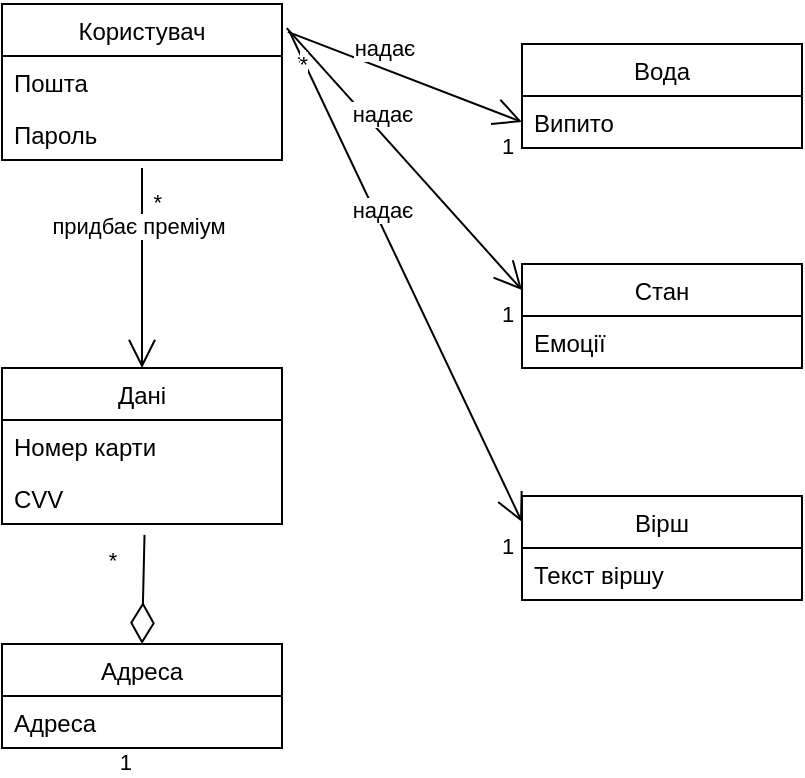 <mxfile version="20.3.7" type="device"><diagram id="mCyr1kptdM3YggUfpTlr" name="Page-1"><mxGraphModel dx="511" dy="1962" grid="1" gridSize="10" guides="1" tooltips="1" connect="1" arrows="1" fold="1" page="1" pageScale="1" pageWidth="850" pageHeight="1100" math="0" shadow="0"><root><mxCell id="0"/><mxCell id="1" parent="0"/><mxCell id="RMtQjLJvcsIaxz_irh20-2" value="Користувач" style="swimlane;fontStyle=0;childLayout=stackLayout;horizontal=1;startSize=26;fillColor=none;horizontalStack=0;resizeParent=1;resizeParentMax=0;resizeLast=0;collapsible=1;marginBottom=0;" parent="1" vertex="1"><mxGeometry x="230" y="-950" width="140" height="78" as="geometry"/></mxCell><mxCell id="RMtQjLJvcsIaxz_irh20-3" value="Пошта" style="text;strokeColor=none;fillColor=none;align=left;verticalAlign=top;spacingLeft=4;spacingRight=4;overflow=hidden;rotatable=0;points=[[0,0.5],[1,0.5]];portConstraint=eastwest;" parent="RMtQjLJvcsIaxz_irh20-2" vertex="1"><mxGeometry y="26" width="140" height="26" as="geometry"/></mxCell><mxCell id="RMtQjLJvcsIaxz_irh20-4" value="Пароль" style="text;strokeColor=none;fillColor=none;align=left;verticalAlign=top;spacingLeft=4;spacingRight=4;overflow=hidden;rotatable=0;points=[[0,0.5],[1,0.5]];portConstraint=eastwest;" parent="RMtQjLJvcsIaxz_irh20-2" vertex="1"><mxGeometry y="52" width="140" height="26" as="geometry"/></mxCell><mxCell id="RMtQjLJvcsIaxz_irh20-8" value="Вода" style="swimlane;fontStyle=0;childLayout=stackLayout;horizontal=1;startSize=26;fillColor=none;horizontalStack=0;resizeParent=1;resizeParentMax=0;resizeLast=0;collapsible=1;marginBottom=0;" parent="1" vertex="1"><mxGeometry x="490" y="-930" width="140" height="52" as="geometry"/></mxCell><mxCell id="RMtQjLJvcsIaxz_irh20-9" value="Випито" style="text;strokeColor=none;fillColor=none;align=left;verticalAlign=top;spacingLeft=4;spacingRight=4;overflow=hidden;rotatable=0;points=[[0,0.5],[1,0.5]];portConstraint=eastwest;" parent="RMtQjLJvcsIaxz_irh20-8" vertex="1"><mxGeometry y="26" width="140" height="26" as="geometry"/></mxCell><mxCell id="RMtQjLJvcsIaxz_irh20-13" value="Адреса" style="swimlane;fontStyle=0;childLayout=stackLayout;horizontal=1;startSize=26;fillColor=none;horizontalStack=0;resizeParent=1;resizeParentMax=0;resizeLast=0;collapsible=1;marginBottom=0;" parent="1" vertex="1"><mxGeometry x="230" y="-630" width="140" height="52" as="geometry"/></mxCell><mxCell id="RMtQjLJvcsIaxz_irh20-14" value="Адреса" style="text;strokeColor=none;fillColor=none;align=left;verticalAlign=top;spacingLeft=4;spacingRight=4;overflow=hidden;rotatable=0;points=[[0,0.5],[1,0.5]];portConstraint=eastwest;" parent="RMtQjLJvcsIaxz_irh20-13" vertex="1"><mxGeometry y="26" width="140" height="26" as="geometry"/></mxCell><mxCell id="RMtQjLJvcsIaxz_irh20-22" value="" style="endArrow=none;html=1;endSize=12;startArrow=diamondThin;startSize=18;startFill=0;exitX=0.5;exitY=0;exitDx=0;exitDy=0;entryX=0.509;entryY=1.209;entryDx=0;entryDy=0;entryPerimeter=0;" parent="1" source="RMtQjLJvcsIaxz_irh20-13" edge="1" target="trQ1OipHKAmtBoRlEvYv-10"><mxGeometry relative="1" as="geometry"><mxPoint x="480" y="-850" as="sourcePoint"/><mxPoint x="590" y="-680" as="targetPoint"/></mxGeometry></mxCell><mxCell id="RMtQjLJvcsIaxz_irh20-24" value="1" style="edgeLabel;resizable=0;html=1;align=right;verticalAlign=top;" parent="RMtQjLJvcsIaxz_irh20-22" connectable="0" vertex="1"><mxGeometry x="1" relative="1" as="geometry"><mxPoint x="-6" y="100" as="offset"/></mxGeometry></mxCell><mxCell id="RMtQjLJvcsIaxz_irh20-25" value="*" style="edgeLabel;html=1;align=center;verticalAlign=middle;resizable=0;points=[];" parent="RMtQjLJvcsIaxz_irh20-22" vertex="1" connectable="0"><mxGeometry x="0.764" y="5" relative="1" as="geometry"><mxPoint x="-11" y="6" as="offset"/></mxGeometry></mxCell><mxCell id="RMtQjLJvcsIaxz_irh20-26" value="" style="endArrow=none;html=1;startSize=12;startArrow=open;startFill=0;entryX=1.021;entryY=0.179;entryDx=0;entryDy=0;exitX=0;exitY=0.5;exitDx=0;exitDy=0;entryPerimeter=0;" parent="1" source="RMtQjLJvcsIaxz_irh20-9" target="RMtQjLJvcsIaxz_irh20-2" edge="1"><mxGeometry relative="1" as="geometry"><mxPoint x="460.42" y="-960" as="sourcePoint"/><mxPoint x="460" y="-758.99" as="targetPoint"/></mxGeometry></mxCell><mxCell id="RMtQjLJvcsIaxz_irh20-27" value="1" style="edgeLabel;resizable=0;html=1;align=left;verticalAlign=bottom;" parent="RMtQjLJvcsIaxz_irh20-26" connectable="0" vertex="1"><mxGeometry x="-1" relative="1" as="geometry"><mxPoint x="-12" y="20" as="offset"/></mxGeometry></mxCell><mxCell id="RMtQjLJvcsIaxz_irh20-28" value="*" style="edgeLabel;resizable=0;html=1;align=right;verticalAlign=bottom;" parent="RMtQjLJvcsIaxz_irh20-26" connectable="0" vertex="1"><mxGeometry x="1" relative="1" as="geometry"><mxPoint x="10" y="25" as="offset"/></mxGeometry></mxCell><mxCell id="RMtQjLJvcsIaxz_irh20-30" value="надає" style="edgeLabel;html=1;align=center;verticalAlign=middle;resizable=0;points=[];" parent="RMtQjLJvcsIaxz_irh20-26" vertex="1" connectable="0"><mxGeometry x="0.17" y="2" relative="1" as="geometry"><mxPoint y="-13" as="offset"/></mxGeometry></mxCell><mxCell id="trQ1OipHKAmtBoRlEvYv-8" value="Дані" style="swimlane;fontStyle=0;childLayout=stackLayout;horizontal=1;startSize=26;fillColor=none;horizontalStack=0;resizeParent=1;resizeParentMax=0;resizeLast=0;collapsible=1;marginBottom=0;" vertex="1" parent="1"><mxGeometry x="230" y="-768" width="140" height="78" as="geometry"/></mxCell><mxCell id="trQ1OipHKAmtBoRlEvYv-9" value="Номер карти" style="text;strokeColor=none;fillColor=none;align=left;verticalAlign=top;spacingLeft=4;spacingRight=4;overflow=hidden;rotatable=0;points=[[0,0.5],[1,0.5]];portConstraint=eastwest;" vertex="1" parent="trQ1OipHKAmtBoRlEvYv-8"><mxGeometry y="26" width="140" height="26" as="geometry"/></mxCell><mxCell id="trQ1OipHKAmtBoRlEvYv-10" value="CVV" style="text;strokeColor=none;fillColor=none;align=left;verticalAlign=top;spacingLeft=4;spacingRight=4;overflow=hidden;rotatable=0;points=[[0,0.5],[1,0.5]];portConstraint=eastwest;" vertex="1" parent="trQ1OipHKAmtBoRlEvYv-8"><mxGeometry y="52" width="140" height="26" as="geometry"/></mxCell><mxCell id="trQ1OipHKAmtBoRlEvYv-12" value="" style="endArrow=none;html=1;startSize=12;startArrow=open;startFill=0;entryX=0.5;entryY=1.154;entryDx=0;entryDy=0;exitX=0.5;exitY=0;exitDx=0;exitDy=0;entryPerimeter=0;" edge="1" parent="1" source="trQ1OipHKAmtBoRlEvYv-8" target="RMtQjLJvcsIaxz_irh20-4"><mxGeometry relative="1" as="geometry"><mxPoint x="540" y="-941" as="sourcePoint"/><mxPoint x="430" y="-895" as="targetPoint"/></mxGeometry></mxCell><mxCell id="trQ1OipHKAmtBoRlEvYv-14" value="*" style="edgeLabel;resizable=0;html=1;align=right;verticalAlign=bottom;" connectable="0" vertex="1" parent="trQ1OipHKAmtBoRlEvYv-12"><mxGeometry x="1" relative="1" as="geometry"><mxPoint x="10" y="25" as="offset"/></mxGeometry></mxCell><mxCell id="trQ1OipHKAmtBoRlEvYv-15" value="придбає преміум" style="edgeLabel;html=1;align=center;verticalAlign=middle;resizable=0;points=[];" vertex="1" connectable="0" parent="trQ1OipHKAmtBoRlEvYv-12"><mxGeometry x="0.17" y="2" relative="1" as="geometry"><mxPoint y="-13" as="offset"/></mxGeometry></mxCell><mxCell id="trQ1OipHKAmtBoRlEvYv-16" value="Вірш" style="swimlane;fontStyle=0;childLayout=stackLayout;horizontal=1;startSize=26;fillColor=none;horizontalStack=0;resizeParent=1;resizeParentMax=0;resizeLast=0;collapsible=1;marginBottom=0;" vertex="1" parent="1"><mxGeometry x="490" y="-704" width="140" height="52" as="geometry"/></mxCell><mxCell id="trQ1OipHKAmtBoRlEvYv-17" value="Текст віршу" style="text;strokeColor=none;fillColor=none;align=left;verticalAlign=top;spacingLeft=4;spacingRight=4;overflow=hidden;rotatable=0;points=[[0,0.5],[1,0.5]];portConstraint=eastwest;" vertex="1" parent="trQ1OipHKAmtBoRlEvYv-16"><mxGeometry y="26" width="140" height="26" as="geometry"/></mxCell><mxCell id="trQ1OipHKAmtBoRlEvYv-18" value="Стан" style="swimlane;fontStyle=0;childLayout=stackLayout;horizontal=1;startSize=26;fillColor=none;horizontalStack=0;resizeParent=1;resizeParentMax=0;resizeLast=0;collapsible=1;marginBottom=0;" vertex="1" parent="1"><mxGeometry x="490" y="-820" width="140" height="52" as="geometry"/></mxCell><mxCell id="trQ1OipHKAmtBoRlEvYv-19" value="Емоції" style="text;strokeColor=none;fillColor=none;align=left;verticalAlign=top;spacingLeft=4;spacingRight=4;overflow=hidden;rotatable=0;points=[[0,0.5],[1,0.5]];portConstraint=eastwest;" vertex="1" parent="trQ1OipHKAmtBoRlEvYv-18"><mxGeometry y="26" width="140" height="26" as="geometry"/></mxCell><mxCell id="trQ1OipHKAmtBoRlEvYv-20" value="" style="endArrow=none;html=1;startSize=12;startArrow=open;startFill=0;entryX=1.017;entryY=0.155;entryDx=0;entryDy=0;exitX=0;exitY=0.25;exitDx=0;exitDy=0;entryPerimeter=0;" edge="1" parent="1" source="trQ1OipHKAmtBoRlEvYv-18" target="RMtQjLJvcsIaxz_irh20-2"><mxGeometry relative="1" as="geometry"><mxPoint x="467.06" y="-810" as="sourcePoint"/><mxPoint x="350.0" y="-809.038" as="targetPoint"/></mxGeometry></mxCell><mxCell id="trQ1OipHKAmtBoRlEvYv-21" value="1" style="edgeLabel;resizable=0;html=1;align=left;verticalAlign=bottom;" connectable="0" vertex="1" parent="trQ1OipHKAmtBoRlEvYv-20"><mxGeometry x="-1" relative="1" as="geometry"><mxPoint x="-12" y="20" as="offset"/></mxGeometry></mxCell><mxCell id="trQ1OipHKAmtBoRlEvYv-22" value="*" style="edgeLabel;resizable=0;html=1;align=right;verticalAlign=bottom;" connectable="0" vertex="1" parent="trQ1OipHKAmtBoRlEvYv-20"><mxGeometry x="1" relative="1" as="geometry"><mxPoint x="10" y="25" as="offset"/></mxGeometry></mxCell><mxCell id="trQ1OipHKAmtBoRlEvYv-23" value="надає" style="edgeLabel;html=1;align=center;verticalAlign=middle;resizable=0;points=[];" vertex="1" connectable="0" parent="trQ1OipHKAmtBoRlEvYv-20"><mxGeometry x="0.17" y="2" relative="1" as="geometry"><mxPoint y="-13" as="offset"/></mxGeometry></mxCell><mxCell id="trQ1OipHKAmtBoRlEvYv-24" value="" style="endArrow=none;html=1;startSize=12;startArrow=open;startFill=0;entryX=1.025;entryY=0.17;entryDx=0;entryDy=0;exitX=0;exitY=0.25;exitDx=0;exitDy=0;entryPerimeter=0;" edge="1" parent="1" source="trQ1OipHKAmtBoRlEvYv-16" target="RMtQjLJvcsIaxz_irh20-2"><mxGeometry relative="1" as="geometry"><mxPoint x="510" y="-917" as="sourcePoint"/><mxPoint x="392.94" y="-916.038" as="targetPoint"/></mxGeometry></mxCell><mxCell id="trQ1OipHKAmtBoRlEvYv-25" value="1" style="edgeLabel;resizable=0;html=1;align=left;verticalAlign=bottom;" connectable="0" vertex="1" parent="trQ1OipHKAmtBoRlEvYv-24"><mxGeometry x="-1" relative="1" as="geometry"><mxPoint x="-12" y="20" as="offset"/></mxGeometry></mxCell><mxCell id="trQ1OipHKAmtBoRlEvYv-26" value="*" style="edgeLabel;resizable=0;html=1;align=right;verticalAlign=bottom;" connectable="0" vertex="1" parent="trQ1OipHKAmtBoRlEvYv-24"><mxGeometry x="1" relative="1" as="geometry"><mxPoint x="10" y="25" as="offset"/></mxGeometry></mxCell><mxCell id="trQ1OipHKAmtBoRlEvYv-27" value="надає" style="edgeLabel;html=1;align=center;verticalAlign=middle;resizable=0;points=[];" vertex="1" connectable="0" parent="trQ1OipHKAmtBoRlEvYv-24"><mxGeometry x="0.17" y="2" relative="1" as="geometry"><mxPoint y="-13" as="offset"/></mxGeometry></mxCell></root></mxGraphModel></diagram></mxfile>